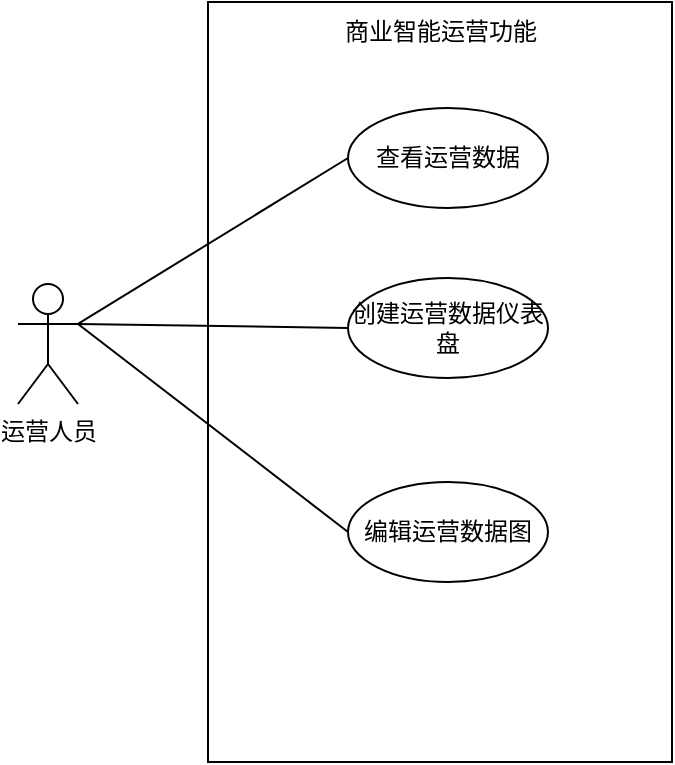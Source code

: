 <mxfile version="26.2.8">
  <diagram name="第 1 页" id="6gOTY-HcG_AKJOXkIzXy">
    <mxGraphModel dx="1236" dy="790" grid="0" gridSize="10" guides="1" tooltips="1" connect="1" arrows="1" fold="1" page="1" pageScale="1" pageWidth="827" pageHeight="1169" math="0" shadow="0">
      <root>
        <mxCell id="0" />
        <mxCell id="1" parent="0" />
        <mxCell id="K3o1xGMym-JEygJOtJZj-1" value="运营人员" style="shape=umlActor;verticalLabelPosition=bottom;verticalAlign=top;html=1;" parent="1" vertex="1">
          <mxGeometry x="185" y="206" width="30" height="60" as="geometry" />
        </mxCell>
        <mxCell id="K3o1xGMym-JEygJOtJZj-2" value="" style="rounded=0;whiteSpace=wrap;html=1;" parent="1" vertex="1">
          <mxGeometry x="280" y="65" width="232" height="380" as="geometry" />
        </mxCell>
        <mxCell id="K3o1xGMym-JEygJOtJZj-3" value="商业智能运营功能" style="text;html=1;align=center;verticalAlign=middle;whiteSpace=wrap;rounded=0;" parent="1" vertex="1">
          <mxGeometry x="346.5" y="65" width="99" height="30" as="geometry" />
        </mxCell>
        <mxCell id="K3o1xGMym-JEygJOtJZj-5" value="编辑运营数据图" style="ellipse;whiteSpace=wrap;html=1;" parent="1" vertex="1">
          <mxGeometry x="350" y="305" width="100" height="50" as="geometry" />
        </mxCell>
        <mxCell id="K3o1xGMym-JEygJOtJZj-7" value="" style="endArrow=none;html=1;rounded=0;exitX=1;exitY=0.333;exitDx=0;exitDy=0;exitPerimeter=0;entryX=0;entryY=0.5;entryDx=0;entryDy=0;" parent="1" source="K3o1xGMym-JEygJOtJZj-1" target="K3o1xGMym-JEygJOtJZj-5" edge="1">
          <mxGeometry width="50" height="50" relative="1" as="geometry">
            <mxPoint x="142" y="385" as="sourcePoint" />
            <mxPoint x="224" y="370" as="targetPoint" />
          </mxGeometry>
        </mxCell>
        <mxCell id="K3o1xGMym-JEygJOtJZj-10" value="查看运营数据" style="ellipse;whiteSpace=wrap;html=1;" parent="1" vertex="1">
          <mxGeometry x="350" y="118" width="100" height="50" as="geometry" />
        </mxCell>
        <mxCell id="K3o1xGMym-JEygJOtJZj-28" value="" style="endArrow=none;html=1;rounded=0;entryX=0;entryY=0.5;entryDx=0;entryDy=0;exitX=1;exitY=0.333;exitDx=0;exitDy=0;exitPerimeter=0;" parent="1" source="K3o1xGMym-JEygJOtJZj-1" target="K3o1xGMym-JEygJOtJZj-10" edge="1">
          <mxGeometry width="50" height="50" relative="1" as="geometry">
            <mxPoint x="146" y="375" as="sourcePoint" />
            <mxPoint x="252" y="473" as="targetPoint" />
          </mxGeometry>
        </mxCell>
        <mxCell id="K3o1xGMym-JEygJOtJZj-30" value="创建运营数据仪表盘" style="ellipse;whiteSpace=wrap;html=1;" parent="1" vertex="1">
          <mxGeometry x="350" y="203" width="100" height="50" as="geometry" />
        </mxCell>
        <mxCell id="K3o1xGMym-JEygJOtJZj-31" value="" style="endArrow=none;html=1;rounded=0;entryX=0;entryY=0.5;entryDx=0;entryDy=0;exitX=1;exitY=0.333;exitDx=0;exitDy=0;exitPerimeter=0;" parent="1" source="K3o1xGMym-JEygJOtJZj-1" target="K3o1xGMym-JEygJOtJZj-30" edge="1">
          <mxGeometry width="50" height="50" relative="1" as="geometry">
            <mxPoint x="157" y="227" as="sourcePoint" />
            <mxPoint x="360" y="153" as="targetPoint" />
          </mxGeometry>
        </mxCell>
      </root>
    </mxGraphModel>
  </diagram>
</mxfile>
